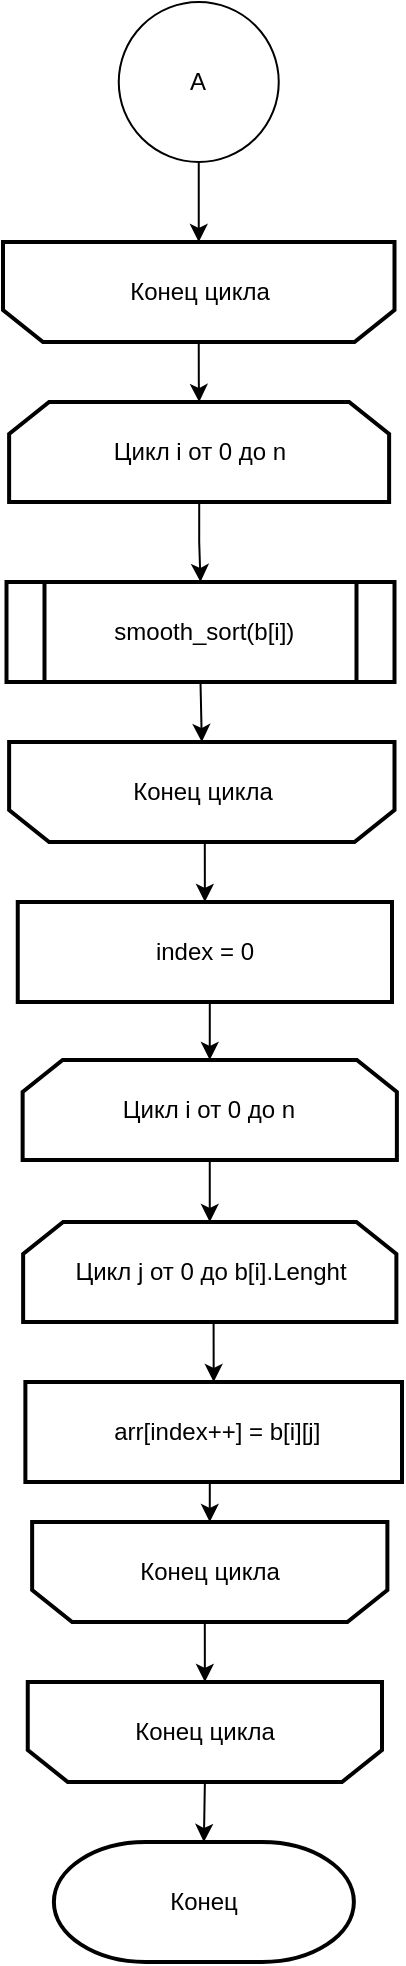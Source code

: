 <mxfile version="20.4.0" type="device"><diagram id="uhvQMVNcGtAY1pHqZl7m" name="Страница 1"><mxGraphModel dx="2355" dy="426" grid="1" gridSize="10" guides="1" tooltips="1" connect="1" arrows="1" fold="1" page="1" pageScale="1" pageWidth="827" pageHeight="1169" math="0" shadow="0"><root><mxCell id="0"/><mxCell id="1" parent="0"/><mxCell id="OfHHMilAXnlQIcxdz0dK-1" value="Конец" style="strokeWidth=2;html=1;shape=mxgraph.flowchart.terminator;whiteSpace=wrap;" parent="1" vertex="1"><mxGeometry x="345.94" y="2120" width="150" height="60" as="geometry"/></mxCell><mxCell id="OfHHMilAXnlQIcxdz0dK-2" style="edgeStyle=orthogonalEdgeStyle;rounded=0;orthogonalLoop=1;jettySize=auto;html=1;exitX=0.5;exitY=0;exitDx=0;exitDy=0;entryX=0.5;entryY=0;entryDx=0;entryDy=0;entryPerimeter=0;" parent="1" source="OfHHMilAXnlQIcxdz0dK-3" target="OfHHMilAXnlQIcxdz0dK-1" edge="1"><mxGeometry relative="1" as="geometry"/></mxCell><mxCell id="OfHHMilAXnlQIcxdz0dK-3" value="Конец цикла" style="shape=loopLimit;whiteSpace=wrap;html=1;strokeWidth=2;direction=west;" parent="1" vertex="1"><mxGeometry x="332.88" y="2040" width="177.12" height="50" as="geometry"/></mxCell><mxCell id="OfHHMilAXnlQIcxdz0dK-4" style="edgeStyle=orthogonalEdgeStyle;rounded=0;orthogonalLoop=1;jettySize=auto;html=1;exitX=0.5;exitY=0;exitDx=0;exitDy=0;entryX=0.5;entryY=1;entryDx=0;entryDy=0;" parent="1" source="OfHHMilAXnlQIcxdz0dK-5" target="OfHHMilAXnlQIcxdz0dK-3" edge="1"><mxGeometry relative="1" as="geometry"/></mxCell><mxCell id="OfHHMilAXnlQIcxdz0dK-5" value="Конец цикла" style="shape=loopLimit;whiteSpace=wrap;html=1;strokeWidth=2;direction=west;" parent="1" vertex="1"><mxGeometry x="335.07" y="1960" width="177.62" height="50" as="geometry"/></mxCell><mxCell id="OfHHMilAXnlQIcxdz0dK-6" style="edgeStyle=orthogonalEdgeStyle;rounded=0;orthogonalLoop=1;jettySize=auto;html=1;exitX=0.5;exitY=0;exitDx=0;exitDy=0;entryX=0.5;entryY=0;entryDx=0;entryDy=0;" parent="1" source="OfHHMilAXnlQIcxdz0dK-7" target="OfHHMilAXnlQIcxdz0dK-17" edge="1"><mxGeometry relative="1" as="geometry"/></mxCell><mxCell id="OfHHMilAXnlQIcxdz0dK-7" value="Конец цикла" style="shape=loopLimit;whiteSpace=wrap;html=1;strokeWidth=2;direction=west;" parent="1" vertex="1"><mxGeometry x="323.56" y="1570" width="192.69" height="50" as="geometry"/></mxCell><mxCell id="OfHHMilAXnlQIcxdz0dK-8" style="edgeStyle=orthogonalEdgeStyle;rounded=0;orthogonalLoop=1;jettySize=auto;html=1;exitX=0.5;exitY=0;exitDx=0;exitDy=0;" parent="1" source="OfHHMilAXnlQIcxdz0dK-9" target="OfHHMilAXnlQIcxdz0dK-15" edge="1"><mxGeometry relative="1" as="geometry"/></mxCell><mxCell id="OfHHMilAXnlQIcxdz0dK-9" value="Конец цикла" style="shape=loopLimit;whiteSpace=wrap;html=1;strokeWidth=2;direction=west;" parent="1" vertex="1"><mxGeometry x="320.5" y="1320" width="195.75" height="50" as="geometry"/></mxCell><mxCell id="OfHHMilAXnlQIcxdz0dK-10" style="edgeStyle=orthogonalEdgeStyle;rounded=0;orthogonalLoop=1;jettySize=auto;html=1;exitX=0.5;exitY=1;exitDx=0;exitDy=0;entryX=0.5;entryY=1;entryDx=0;entryDy=0;" parent="1" source="OfHHMilAXnlQIcxdz0dK-11" target="OfHHMilAXnlQIcxdz0dK-7" edge="1"><mxGeometry relative="1" as="geometry"/></mxCell><mxCell id="OfHHMilAXnlQIcxdz0dK-11" value="&amp;nbsp;smooth_sort(b[i])" style="shape=process;whiteSpace=wrap;html=1;backgroundOutline=1;strokeWidth=2;" parent="1" vertex="1"><mxGeometry x="322.25" y="1490" width="194" height="50" as="geometry"/></mxCell><mxCell id="XoZavkLQiz8PBHkkeOUd-2" style="rounded=0;orthogonalLoop=1;jettySize=auto;html=1;exitX=0.5;exitY=1;exitDx=0;exitDy=0;entryX=0.5;entryY=0;entryDx=0;entryDy=0;" edge="1" parent="1" source="OfHHMilAXnlQIcxdz0dK-13" target="OfHHMilAXnlQIcxdz0dK-19"><mxGeometry relative="1" as="geometry"/></mxCell><mxCell id="OfHHMilAXnlQIcxdz0dK-13" value="Цикл i от 0 до n" style="shape=loopLimit;whiteSpace=wrap;html=1;strokeWidth=2;direction=east;" parent="1" vertex="1"><mxGeometry x="330.32" y="1729" width="187.12" height="50" as="geometry"/></mxCell><mxCell id="XoZavkLQiz8PBHkkeOUd-1" style="edgeStyle=orthogonalEdgeStyle;rounded=0;orthogonalLoop=1;jettySize=auto;html=1;entryX=0.5;entryY=0;entryDx=0;entryDy=0;" edge="1" parent="1" source="OfHHMilAXnlQIcxdz0dK-15" target="OfHHMilAXnlQIcxdz0dK-11"><mxGeometry relative="1" as="geometry"/></mxCell><mxCell id="OfHHMilAXnlQIcxdz0dK-15" value="Цикл i от 0 до n" style="shape=loopLimit;whiteSpace=wrap;html=1;strokeWidth=2;direction=east;" parent="1" vertex="1"><mxGeometry x="323.56" y="1400" width="190" height="50" as="geometry"/></mxCell><mxCell id="OfHHMilAXnlQIcxdz0dK-16" style="edgeStyle=orthogonalEdgeStyle;rounded=0;orthogonalLoop=1;jettySize=auto;html=1;exitX=0.5;exitY=1;exitDx=0;exitDy=0;entryX=0.5;entryY=0;entryDx=0;entryDy=0;" parent="1" source="OfHHMilAXnlQIcxdz0dK-17" target="OfHHMilAXnlQIcxdz0dK-13" edge="1"><mxGeometry relative="1" as="geometry"/></mxCell><mxCell id="OfHHMilAXnlQIcxdz0dK-17" value="index = 0" style="rounded=0;whiteSpace=wrap;html=1;absoluteArcSize=1;arcSize=14;strokeWidth=2;" parent="1" vertex="1"><mxGeometry x="327.88" y="1650" width="187.12" height="50" as="geometry"/></mxCell><mxCell id="OfHHMilAXnlQIcxdz0dK-18" style="edgeStyle=orthogonalEdgeStyle;rounded=0;orthogonalLoop=1;jettySize=auto;html=1;exitX=0.5;exitY=1;exitDx=0;exitDy=0;entryX=0.5;entryY=0;entryDx=0;entryDy=0;" parent="1" source="OfHHMilAXnlQIcxdz0dK-19" target="OfHHMilAXnlQIcxdz0dK-21" edge="1"><mxGeometry relative="1" as="geometry"/></mxCell><mxCell id="OfHHMilAXnlQIcxdz0dK-19" value="Цикл j от 0 до&amp;nbsp;b[i].Lenght" style="shape=loopLimit;whiteSpace=wrap;html=1;strokeWidth=2;direction=east;" parent="1" vertex="1"><mxGeometry x="330.57" y="1810" width="186.62" height="50" as="geometry"/></mxCell><mxCell id="OfHHMilAXnlQIcxdz0dK-20" style="edgeStyle=orthogonalEdgeStyle;rounded=0;orthogonalLoop=1;jettySize=auto;html=1;exitX=0.5;exitY=1;exitDx=0;exitDy=0;entryX=0.5;entryY=1;entryDx=0;entryDy=0;" parent="1" source="OfHHMilAXnlQIcxdz0dK-21" target="OfHHMilAXnlQIcxdz0dK-5" edge="1"><mxGeometry relative="1" as="geometry"/></mxCell><mxCell id="OfHHMilAXnlQIcxdz0dK-21" value="&amp;nbsp;arr[index++] = b[i][j]" style="rounded=0;whiteSpace=wrap;html=1;absoluteArcSize=1;arcSize=14;strokeWidth=2;" parent="1" vertex="1"><mxGeometry x="331.69" y="1890" width="188.31" height="50" as="geometry"/></mxCell><mxCell id="OfHHMilAXnlQIcxdz0dK-22" style="edgeStyle=orthogonalEdgeStyle;rounded=0;orthogonalLoop=1;jettySize=auto;html=1;exitX=0.5;exitY=1;exitDx=0;exitDy=0;entryX=0.5;entryY=1;entryDx=0;entryDy=0;" parent="1" source="OfHHMilAXnlQIcxdz0dK-23" target="OfHHMilAXnlQIcxdz0dK-9" edge="1"><mxGeometry relative="1" as="geometry"/></mxCell><mxCell id="OfHHMilAXnlQIcxdz0dK-23" value="A" style="ellipse;whiteSpace=wrap;html=1;aspect=fixed;" parent="1" vertex="1"><mxGeometry x="378.38" y="1200" width="80" height="80" as="geometry"/></mxCell></root></mxGraphModel></diagram></mxfile>